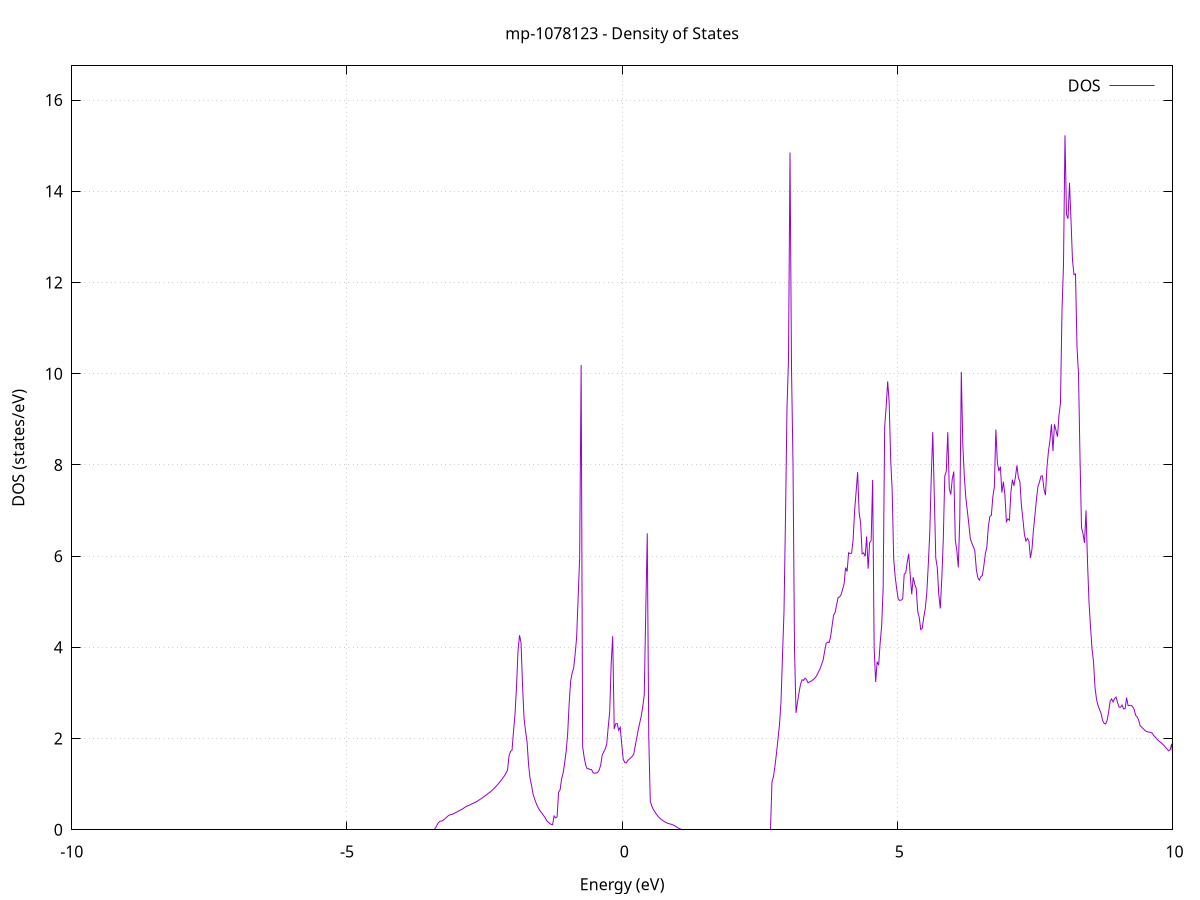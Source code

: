 set title 'mp-1078123 - Density of States'
set xlabel 'Energy (eV)'
set ylabel 'DOS (states/eV)'
set grid
set xrange [-10:10]
set yrange [0:16.749]
set xzeroaxis lt -1
set terminal png size 800,600
set output 'mp-1078123_dos_gnuplot.png'
plot '-' using 1:2 with lines title 'DOS'
-30.723700 0.000000
-30.696400 0.000000
-30.669100 0.000000
-30.641800 0.000000
-30.614500 0.000000
-30.587200 0.000000
-30.559900 0.000000
-30.532600 0.000000
-30.505300 0.000000
-30.478000 0.000000
-30.450700 0.000000
-30.423400 0.000000
-30.396100 0.000000
-30.368800 0.000000
-30.341500 0.000000
-30.314200 0.000000
-30.286800 0.000000
-30.259500 0.000000
-30.232200 0.000000
-30.204900 0.000000
-30.177600 0.000000
-30.150300 0.000000
-30.123000 0.000000
-30.095700 0.000000
-30.068400 0.000000
-30.041100 0.000000
-30.013800 0.000000
-29.986500 0.000000
-29.959200 0.000000
-29.931900 0.000000
-29.904600 0.000000
-29.877300 0.000000
-29.850000 0.000000
-29.822700 0.000000
-29.795400 0.000000
-29.768100 0.000000
-29.740800 0.000000
-29.713500 0.000000
-29.686200 0.000000
-29.658900 0.000000
-29.631600 0.000000
-29.604300 0.000000
-29.577000 0.000000
-29.549700 0.000000
-29.522400 0.000000
-29.495100 0.000000
-29.467800 0.000000
-29.440500 0.000000
-29.413200 0.000000
-29.385800 0.000000
-29.358500 0.000000
-29.331200 0.000000
-29.303900 0.000000
-29.276600 0.000000
-29.249300 0.000000
-29.222000 0.000000
-29.194700 0.000000
-29.167400 0.000000
-29.140100 0.000000
-29.112800 0.000000
-29.085500 0.000000
-29.058200 0.000000
-29.030900 0.000000
-29.003600 0.000000
-28.976300 0.000000
-28.949000 0.000000
-28.921700 0.000000
-28.894400 0.000000
-28.867100 0.000000
-28.839800 0.000000
-28.812500 0.000000
-28.785200 0.000000
-28.757900 0.000000
-28.730600 0.000000
-28.703300 0.000000
-28.676000 0.000000
-28.648700 0.000000
-28.621400 0.000000
-28.594100 0.000000
-28.566800 0.000000
-28.539500 0.000000
-28.512200 0.000000
-28.484800 0.000000
-28.457500 0.000000
-28.430200 0.000000
-28.402900 0.000000
-28.375600 0.000000
-28.348300 0.000000
-28.321000 0.000000
-28.293700 0.000000
-28.266400 0.000000
-28.239100 0.769700
-28.211800 3.671000
-28.184500 7.858600
-28.157200 13.451300
-28.129900 20.231600
-28.102600 18.480900
-28.075300 16.500700
-28.048000 20.530700
-28.020700 50.070500
-27.993400 57.698000
-27.966100 36.079900
-27.938800 26.005400
-27.911500 10.374200
-27.884200 38.693100
-27.856900 55.107900
-27.829600 41.988500
-27.802300 70.897300
-27.775000 34.234400
-27.747700 36.661900
-27.720400 63.078900
-27.693100 94.984300
-27.665800 86.205800
-27.638500 1.053400
-27.611200 0.000000
-27.583800 0.000000
-27.556500 0.000000
-27.529200 0.000000
-27.501900 0.000000
-27.474600 0.000000
-27.447300 0.000000
-27.420000 0.000000
-27.392700 0.000000
-27.365400 0.000000
-27.338100 0.000000
-27.310800 0.000000
-27.283500 0.000000
-27.256200 0.000000
-27.228900 0.000000
-27.201600 0.000000
-27.174300 0.000000
-27.147000 0.000000
-27.119700 0.000000
-27.092400 0.000000
-27.065100 0.000000
-27.037800 0.000000
-27.010500 0.000000
-26.983200 0.000000
-26.955900 0.000000
-26.928600 0.000000
-26.901300 0.000000
-26.874000 0.000000
-26.846700 0.000000
-26.819400 0.000000
-26.792100 0.000000
-26.764800 0.000000
-26.737500 0.000000
-26.710200 0.000000
-26.682900 0.000000
-26.655500 0.000000
-26.628200 0.000000
-26.600900 0.000000
-26.573600 0.000000
-26.546300 0.000000
-26.519000 0.000000
-26.491700 0.000000
-26.464400 0.000000
-26.437100 0.000000
-26.409800 0.000000
-26.382500 0.000000
-26.355200 0.000000
-26.327900 0.000000
-26.300600 0.000000
-26.273300 0.000000
-26.246000 0.000000
-26.218700 0.000000
-26.191400 0.000000
-26.164100 0.000000
-26.136800 0.000000
-26.109500 0.000000
-26.082200 0.000000
-26.054900 0.000000
-26.027600 0.000000
-26.000300 0.000000
-25.973000 0.000000
-25.945700 0.000000
-25.918400 0.000000
-25.891100 0.000000
-25.863800 0.000000
-25.836500 0.000000
-25.809200 0.000000
-25.781900 0.000000
-25.754500 0.000000
-25.727200 0.000000
-25.699900 0.000000
-25.672600 0.000000
-25.645300 0.000000
-25.618000 0.000000
-25.590700 0.000000
-25.563400 0.000000
-25.536100 0.000000
-25.508800 0.000000
-25.481500 0.000000
-25.454200 0.000000
-25.426900 0.000000
-25.399600 0.000000
-25.372300 0.000000
-25.345000 0.000000
-25.317700 0.000000
-25.290400 0.000000
-25.263100 0.000000
-25.235800 0.000000
-25.208500 0.000000
-25.181200 0.000000
-25.153900 0.000000
-25.126600 0.000000
-25.099300 0.000000
-25.072000 0.000000
-25.044700 0.000000
-25.017400 0.000000
-24.990100 0.000000
-24.962800 0.000000
-24.935500 0.000000
-24.908200 0.000000
-24.880900 0.000000
-24.853500 0.000000
-24.826200 0.000000
-24.798900 0.000000
-24.771600 0.000000
-24.744300 0.000000
-24.717000 0.000000
-24.689700 0.000000
-24.662400 0.000000
-24.635100 0.000000
-24.607800 0.000000
-24.580500 0.000000
-24.553200 0.000000
-24.525900 0.000000
-24.498600 0.000000
-24.471300 0.000000
-24.444000 0.000000
-24.416700 0.000000
-24.389400 0.000000
-24.362100 0.000000
-24.334800 0.000000
-24.307500 0.000000
-24.280200 0.000000
-24.252900 0.000000
-24.225600 0.000000
-24.198300 0.000000
-24.171000 0.000000
-24.143700 0.000000
-24.116400 0.000000
-24.089100 0.000000
-24.061800 0.000000
-24.034500 0.000000
-24.007200 0.000000
-23.979900 0.000000
-23.952500 0.000000
-23.925200 0.000000
-23.897900 0.000000
-23.870600 0.000000
-23.843300 0.000000
-23.816000 0.000000
-23.788700 0.000000
-23.761400 0.000000
-23.734100 0.000000
-23.706800 0.000000
-23.679500 0.000000
-23.652200 0.000000
-23.624900 0.000000
-23.597600 0.000000
-23.570300 0.000000
-23.543000 0.000000
-23.515700 0.000000
-23.488400 0.000000
-23.461100 0.000000
-23.433800 0.000000
-23.406500 0.000000
-23.379200 0.000000
-23.351900 0.000000
-23.324600 0.000000
-23.297300 0.000000
-23.270000 0.000000
-23.242700 0.000000
-23.215400 0.000000
-23.188100 0.000000
-23.160800 0.000000
-23.133500 0.000000
-23.106200 0.000000
-23.078900 0.000000
-23.051600 0.000000
-23.024200 0.000000
-22.996900 0.000000
-22.969600 0.000000
-22.942300 0.000000
-22.915000 0.000000
-22.887700 0.000000
-22.860400 0.000000
-22.833100 0.000000
-22.805800 0.000000
-22.778500 0.000000
-22.751200 0.000000
-22.723900 0.000000
-22.696600 0.000000
-22.669300 0.000000
-22.642000 0.000000
-22.614700 0.000000
-22.587400 0.000000
-22.560100 0.000000
-22.532800 0.000000
-22.505500 0.000000
-22.478200 0.000000
-22.450900 0.000000
-22.423600 0.000000
-22.396300 0.000000
-22.369000 0.000000
-22.341700 0.000000
-22.314400 0.000000
-22.287100 0.000000
-22.259800 0.000000
-22.232500 0.000000
-22.205200 0.000000
-22.177900 0.000000
-22.150600 0.000000
-22.123200 0.000000
-22.095900 0.000000
-22.068600 0.000000
-22.041300 0.000000
-22.014000 0.000000
-21.986700 0.000000
-21.959400 0.000000
-21.932100 0.000000
-21.904800 0.000000
-21.877500 0.000000
-21.850200 0.000000
-21.822900 0.000000
-21.795600 0.000000
-21.768300 0.000000
-21.741000 0.000000
-21.713700 0.000000
-21.686400 0.000000
-21.659100 0.000000
-21.631800 0.000000
-21.604500 0.000000
-21.577200 0.000000
-21.549900 0.000000
-21.522600 0.000000
-21.495300 0.000000
-21.468000 0.000000
-21.440700 0.000000
-21.413400 0.000000
-21.386100 0.000000
-21.358800 0.000000
-21.331500 0.000000
-21.304200 0.000000
-21.276900 0.000000
-21.249600 0.000000
-21.222200 0.000000
-21.194900 0.000000
-21.167600 0.000000
-21.140300 0.000000
-21.113000 0.000000
-21.085700 0.000000
-21.058400 0.000000
-21.031100 0.000000
-21.003800 0.000000
-20.976500 0.000000
-20.949200 0.000000
-20.921900 0.000000
-20.894600 0.000000
-20.867300 0.000000
-20.840000 0.000000
-20.812700 0.000000
-20.785400 0.000000
-20.758100 0.000000
-20.730800 0.000000
-20.703500 0.000000
-20.676200 0.000000
-20.648900 0.000000
-20.621600 0.000000
-20.594300 0.000000
-20.567000 0.000000
-20.539700 0.000000
-20.512400 0.000000
-20.485100 0.000000
-20.457800 0.000000
-20.430500 0.000000
-20.403200 0.000000
-20.375900 0.000000
-20.348600 0.000000
-20.321200 0.000000
-20.293900 0.000000
-20.266600 0.000000
-20.239300 0.000000
-20.212000 0.000000
-20.184700 0.000000
-20.157400 0.000000
-20.130100 0.000000
-20.102800 0.000000
-20.075500 0.000000
-20.048200 0.000000
-20.020900 0.000000
-19.993600 0.000000
-19.966300 0.000000
-19.939000 0.000000
-19.911700 0.000000
-19.884400 0.000000
-19.857100 0.000000
-19.829800 0.000000
-19.802500 0.000000
-19.775200 0.000000
-19.747900 0.000000
-19.720600 0.000000
-19.693300 0.000000
-19.666000 0.000000
-19.638700 0.000000
-19.611400 0.000000
-19.584100 0.000000
-19.556800 0.000000
-19.529500 0.000000
-19.502200 0.000000
-19.474900 0.000000
-19.447600 0.000000
-19.420300 0.000000
-19.392900 0.000000
-19.365600 0.000000
-19.338300 0.000000
-19.311000 0.000000
-19.283700 0.000000
-19.256400 0.000000
-19.229100 0.000000
-19.201800 0.000000
-19.174500 0.000000
-19.147200 0.000000
-19.119900 0.000000
-19.092600 0.000000
-19.065300 0.000000
-19.038000 0.000000
-19.010700 0.000000
-18.983400 0.000000
-18.956100 0.000000
-18.928800 0.000000
-18.901500 0.000000
-18.874200 0.000000
-18.846900 0.000000
-18.819600 0.000000
-18.792300 0.000000
-18.765000 0.000000
-18.737700 0.000000
-18.710400 0.000000
-18.683100 0.000000
-18.655800 0.000000
-18.628500 0.000000
-18.601200 0.000000
-18.573900 0.000000
-18.546600 0.000000
-18.519300 0.000000
-18.491900 0.000000
-18.464600 0.000000
-18.437300 0.000000
-18.410000 0.000000
-18.382700 0.000000
-18.355400 0.000000
-18.328100 0.000000
-18.300800 0.000000
-18.273500 0.000000
-18.246200 0.000000
-18.218900 0.000000
-18.191600 0.000000
-18.164300 0.000000
-18.137000 0.000000
-18.109700 0.000000
-18.082400 0.000000
-18.055100 0.000000
-18.027800 0.000000
-18.000500 0.000000
-17.973200 0.000000
-17.945900 0.000000
-17.918600 0.000000
-17.891300 0.000000
-17.864000 0.000000
-17.836700 0.000000
-17.809400 0.000000
-17.782100 0.000000
-17.754800 0.000000
-17.727500 0.000000
-17.700200 0.000000
-17.672900 0.000000
-17.645600 0.000000
-17.618300 0.000000
-17.590900 0.000000
-17.563600 0.000000
-17.536300 0.000000
-17.509000 0.000000
-17.481700 0.000000
-17.454400 0.000000
-17.427100 0.000000
-17.399800 0.000000
-17.372500 0.000000
-17.345200 0.000000
-17.317900 0.000000
-17.290600 0.000000
-17.263300 0.000000
-17.236000 0.000000
-17.208700 0.000000
-17.181400 0.000000
-17.154100 0.000000
-17.126800 0.000000
-17.099500 0.000000
-17.072200 0.000000
-17.044900 0.000000
-17.017600 0.000000
-16.990300 0.000000
-16.963000 0.000000
-16.935700 0.000000
-16.908400 0.000000
-16.881100 0.000000
-16.853800 0.000000
-16.826500 0.000000
-16.799200 0.000000
-16.771900 0.000000
-16.744600 0.000000
-16.717300 0.000000
-16.690000 0.000000
-16.662600 0.000000
-16.635300 0.000000
-16.608000 0.000000
-16.580700 0.000000
-16.553400 0.000000
-16.526100 0.000000
-16.498800 0.000000
-16.471500 0.000000
-16.444200 0.000000
-16.416900 0.000000
-16.389600 0.000000
-16.362300 0.000000
-16.335000 0.000000
-16.307700 0.000000
-16.280400 0.000000
-16.253100 0.000000
-16.225800 0.000000
-16.198500 0.000000
-16.171200 0.000000
-16.143900 0.000000
-16.116600 0.000000
-16.089300 0.000000
-16.062000 0.000000
-16.034700 0.000000
-16.007400 0.000000
-15.980100 0.000000
-15.952800 0.000000
-15.925500 0.000000
-15.898200 0.000000
-15.870900 0.000000
-15.843600 0.000000
-15.816300 0.000000
-15.789000 0.000000
-15.761600 0.000000
-15.734300 0.000000
-15.707000 0.000000
-15.679700 0.000000
-15.652400 0.000000
-15.625100 0.000000
-15.597800 0.000000
-15.570500 0.000000
-15.543200 0.000000
-15.515900 0.000000
-15.488600 0.000000
-15.461300 0.000000
-15.434000 0.000000
-15.406700 0.000000
-15.379400 0.000000
-15.352100 0.000000
-15.324800 0.000000
-15.297500 0.000000
-15.270200 0.000000
-15.242900 0.000000
-15.215600 0.000000
-15.188300 0.000000
-15.161000 0.000000
-15.133700 0.000000
-15.106400 0.000000
-15.079100 0.000000
-15.051800 0.000000
-15.024500 0.000000
-14.997200 0.000000
-14.969900 0.000000
-14.942600 0.000000
-14.915300 0.000000
-14.888000 0.000000
-14.860600 0.000000
-14.833300 0.000000
-14.806000 0.000000
-14.778700 0.000000
-14.751400 0.000000
-14.724100 0.000000
-14.696800 0.000000
-14.669500 0.000000
-14.642200 0.000000
-14.614900 0.000000
-14.587600 0.000000
-14.560300 0.000000
-14.533000 0.000000
-14.505700 0.000000
-14.478400 0.000000
-14.451100 0.000000
-14.423800 0.000000
-14.396500 0.000000
-14.369200 0.000000
-14.341900 0.000000
-14.314600 0.000000
-14.287300 0.000000
-14.260000 0.000000
-14.232700 0.000000
-14.205400 0.000000
-14.178100 0.000000
-14.150800 0.000000
-14.123500 0.000000
-14.096200 0.000000
-14.068900 0.000000
-14.041600 0.000000
-14.014300 0.000000
-13.987000 0.000000
-13.959600 0.000000
-13.932300 0.000000
-13.905000 0.000000
-13.877700 0.000000
-13.850400 0.000000
-13.823100 0.000000
-13.795800 0.000000
-13.768500 0.000000
-13.741200 0.000000
-13.713900 0.000000
-13.686600 0.000000
-13.659300 0.000000
-13.632000 0.000000
-13.604700 0.000000
-13.577400 0.000000
-13.550100 0.000000
-13.522800 0.000000
-13.495500 0.000000
-13.468200 0.000000
-13.440900 0.000000
-13.413600 0.000000
-13.386300 0.000000
-13.359000 0.000000
-13.331700 0.000000
-13.304400 0.000000
-13.277100 0.000000
-13.249800 0.000000
-13.222500 0.000000
-13.195200 0.000000
-13.167900 0.000000
-13.140600 0.000000
-13.113300 0.000000
-13.086000 0.000000
-13.058700 0.000000
-13.031300 0.000000
-13.004000 0.000000
-12.976700 0.000000
-12.949400 0.000000
-12.922100 0.000000
-12.894800 0.000000
-12.867500 0.000000
-12.840200 0.000000
-12.812900 0.000000
-12.785600 0.000000
-12.758300 0.000000
-12.731000 0.000000
-12.703700 0.000000
-12.676400 0.000000
-12.649100 0.000000
-12.621800 0.000000
-12.594500 0.000000
-12.567200 0.000000
-12.539900 0.000000
-12.512600 0.000000
-12.485300 0.000000
-12.458000 0.000000
-12.430700 0.000000
-12.403400 0.000000
-12.376100 0.000000
-12.348800 0.000000
-12.321500 0.000000
-12.294200 0.000000
-12.266900 0.000000
-12.239600 0.000000
-12.212300 0.000000
-12.185000 0.000000
-12.157700 0.000000
-12.130300 0.000000
-12.103000 0.000000
-12.075700 0.000000
-12.048400 0.000000
-12.021100 0.000000
-11.993800 0.000000
-11.966500 0.000000
-11.939200 0.000000
-11.911900 0.000000
-11.884600 0.000000
-11.857300 0.000000
-11.830000 0.000000
-11.802700 0.000000
-11.775400 0.000000
-11.748100 0.000000
-11.720800 0.000000
-11.693500 0.000000
-11.666200 0.000000
-11.638900 0.000000
-11.611600 0.000000
-11.584300 0.000000
-11.557000 0.000000
-11.529700 0.000000
-11.502400 0.000000
-11.475100 0.000000
-11.447800 0.000000
-11.420500 0.000000
-11.393200 0.000000
-11.365900 0.000000
-11.338600 0.000000
-11.311300 0.000000
-11.284000 0.000000
-11.256700 0.000000
-11.229300 0.000000
-11.202000 0.000000
-11.174700 0.000000
-11.147400 0.000000
-11.120100 0.000000
-11.092800 0.000000
-11.065500 0.000000
-11.038200 0.000000
-11.010900 0.000000
-10.983600 0.000000
-10.956300 0.000000
-10.929000 0.000000
-10.901700 0.000000
-10.874400 0.000000
-10.847100 0.000000
-10.819800 0.000000
-10.792500 0.000000
-10.765200 0.000000
-10.737900 0.000000
-10.710600 0.000000
-10.683300 0.000000
-10.656000 0.000000
-10.628700 0.000000
-10.601400 0.000000
-10.574100 0.000000
-10.546800 0.000000
-10.519500 0.000000
-10.492200 0.000000
-10.464900 0.000000
-10.437600 0.000000
-10.410300 0.000000
-10.383000 0.000000
-10.355700 0.000000
-10.328300 0.000000
-10.301000 0.000000
-10.273700 0.000000
-10.246400 0.000000
-10.219100 0.000000
-10.191800 0.000000
-10.164500 0.000000
-10.137200 0.000000
-10.109900 0.000000
-10.082600 0.000000
-10.055300 0.000000
-10.028000 0.000000
-10.000700 0.000000
-9.973400 0.000000
-9.946100 0.000000
-9.918800 0.000000
-9.891500 0.000000
-9.864200 0.000000
-9.836900 0.000000
-9.809600 0.000000
-9.782300 0.000000
-9.755000 0.000000
-9.727700 0.000000
-9.700400 0.000000
-9.673100 0.000000
-9.645800 0.000000
-9.618500 0.000000
-9.591200 0.000000
-9.563900 0.000000
-9.536600 0.000000
-9.509300 0.000000
-9.482000 0.000000
-9.454700 0.000000
-9.427400 0.000000
-9.400000 0.000000
-9.372700 0.000000
-9.345400 0.000000
-9.318100 0.000000
-9.290800 0.000000
-9.263500 0.000000
-9.236200 0.000000
-9.208900 0.000000
-9.181600 0.000000
-9.154300 0.000000
-9.127000 0.000000
-9.099700 0.000000
-9.072400 0.000000
-9.045100 0.000000
-9.017800 0.000000
-8.990500 0.000000
-8.963200 0.000000
-8.935900 0.000000
-8.908600 0.000000
-8.881300 0.000000
-8.854000 0.000000
-8.826700 0.000000
-8.799400 0.000000
-8.772100 0.000000
-8.744800 0.000000
-8.717500 0.000000
-8.690200 0.000000
-8.662900 0.000000
-8.635600 0.000000
-8.608300 0.000000
-8.581000 0.000000
-8.553700 0.000000
-8.526400 0.000000
-8.499000 0.000000
-8.471700 0.000000
-8.444400 0.000000
-8.417100 0.000000
-8.389800 0.000000
-8.362500 0.000000
-8.335200 0.000000
-8.307900 0.000000
-8.280600 0.000000
-8.253300 0.000000
-8.226000 0.000000
-8.198700 0.000000
-8.171400 0.000000
-8.144100 0.000000
-8.116800 0.000000
-8.089500 0.000000
-8.062200 0.000000
-8.034900 0.000000
-8.007600 0.000000
-7.980300 0.000000
-7.953000 0.000000
-7.925700 0.000000
-7.898400 0.000000
-7.871100 0.000000
-7.843800 0.000000
-7.816500 0.000000
-7.789200 0.000000
-7.761900 0.000000
-7.734600 0.000000
-7.707300 0.000000
-7.680000 0.000000
-7.652700 0.000000
-7.625400 0.000000
-7.598000 0.000000
-7.570700 0.000000
-7.543400 0.000000
-7.516100 0.000000
-7.488800 0.000000
-7.461500 0.000000
-7.434200 0.000000
-7.406900 0.000000
-7.379600 0.000000
-7.352300 0.000000
-7.325000 0.000000
-7.297700 0.000000
-7.270400 0.000000
-7.243100 0.000000
-7.215800 0.000000
-7.188500 0.000000
-7.161200 0.000000
-7.133900 0.000000
-7.106600 0.000000
-7.079300 0.000000
-7.052000 0.000000
-7.024700 0.000000
-6.997400 0.000000
-6.970100 0.000000
-6.942800 0.000000
-6.915500 0.000000
-6.888200 0.000000
-6.860900 0.000000
-6.833600 0.000000
-6.806300 0.000000
-6.779000 0.000000
-6.751700 0.000000
-6.724400 0.000000
-6.697000 0.000000
-6.669700 0.000000
-6.642400 0.000000
-6.615100 0.000000
-6.587800 0.000000
-6.560500 0.000000
-6.533200 0.000000
-6.505900 0.000000
-6.478600 0.000000
-6.451300 0.000000
-6.424000 0.000000
-6.396700 0.000000
-6.369400 0.000000
-6.342100 0.000000
-6.314800 0.000000
-6.287500 0.000000
-6.260200 0.000000
-6.232900 0.000000
-6.205600 0.000000
-6.178300 0.000000
-6.151000 0.000000
-6.123700 0.000000
-6.096400 0.000000
-6.069100 0.000000
-6.041800 0.000000
-6.014500 0.000000
-5.987200 0.000000
-5.959900 0.000000
-5.932600 0.000000
-5.905300 0.000000
-5.878000 0.000000
-5.850700 0.000000
-5.823400 0.000000
-5.796100 0.000000
-5.768700 0.000000
-5.741400 0.000000
-5.714100 0.000000
-5.686800 0.000000
-5.659500 0.000000
-5.632200 0.000000
-5.604900 0.000000
-5.577600 0.000000
-5.550300 0.000000
-5.523000 0.000000
-5.495700 0.000000
-5.468400 0.000000
-5.441100 0.000000
-5.413800 0.000000
-5.386500 0.000000
-5.359200 0.000000
-5.331900 0.000000
-5.304600 0.000000
-5.277300 0.000000
-5.250000 0.000000
-5.222700 0.000000
-5.195400 0.000000
-5.168100 0.000000
-5.140800 0.000000
-5.113500 0.000000
-5.086200 0.000000
-5.058900 0.000000
-5.031600 0.000000
-5.004300 0.000000
-4.977000 0.000000
-4.949700 0.000000
-4.922400 0.000000
-4.895100 0.000000
-4.867700 0.000000
-4.840400 0.000000
-4.813100 0.000000
-4.785800 0.000000
-4.758500 0.000000
-4.731200 0.000000
-4.703900 0.000000
-4.676600 0.000000
-4.649300 0.000000
-4.622000 0.000000
-4.594700 0.000000
-4.567400 0.000000
-4.540100 0.000000
-4.512800 0.000000
-4.485500 0.000000
-4.458200 0.000000
-4.430900 0.000000
-4.403600 0.000000
-4.376300 0.000000
-4.349000 0.000000
-4.321700 0.000000
-4.294400 0.000000
-4.267100 0.000000
-4.239800 0.000000
-4.212500 0.000000
-4.185200 0.000000
-4.157900 0.000000
-4.130600 0.000000
-4.103300 0.000000
-4.076000 0.000000
-4.048700 0.000000
-4.021400 0.000000
-3.994100 0.000000
-3.966700 0.000000
-3.939400 0.000000
-3.912100 0.000000
-3.884800 0.000000
-3.857500 0.000000
-3.830200 0.000000
-3.802900 0.000000
-3.775600 0.000000
-3.748300 0.000000
-3.721000 0.000000
-3.693700 0.000000
-3.666400 0.000000
-3.639100 0.000000
-3.611800 0.000000
-3.584500 0.000000
-3.557200 0.000000
-3.529900 0.000000
-3.502600 0.000000
-3.475300 0.000000
-3.448000 0.000000
-3.420700 0.003700
-3.393400 0.034700
-3.366100 0.097100
-3.338800 0.157300
-3.311500 0.185400
-3.284200 0.190700
-3.256900 0.205300
-3.229600 0.231200
-3.202300 0.260700
-3.175000 0.291700
-3.147700 0.317800
-3.120400 0.330900
-3.093100 0.337300
-3.065700 0.350200
-3.038400 0.368100
-3.011100 0.385600
-2.983800 0.403000
-2.956500 0.420100
-2.929200 0.437200
-2.901900 0.456100
-2.874600 0.478300
-2.847300 0.501000
-2.820000 0.518800
-2.792700 0.532000
-2.765400 0.546400
-2.738100 0.562600
-2.710800 0.578900
-2.683500 0.594900
-2.656200 0.610400
-2.628900 0.628900
-2.601600 0.651100
-2.574300 0.672800
-2.547000 0.695000
-2.519700 0.718100
-2.492400 0.742300
-2.465100 0.767500
-2.437800 0.792700
-2.410500 0.817700
-2.383200 0.843500
-2.355900 0.871700
-2.328600 0.903600
-2.301300 0.938300
-2.274000 0.974900
-2.246700 1.013300
-2.219400 1.053700
-2.192100 1.095900
-2.164800 1.139600
-2.137400 1.185200
-2.110100 1.241800
-2.082800 1.306700
-2.055500 1.620300
-2.028200 1.718800
-2.000900 1.741400
-1.973600 2.166500
-1.946300 2.532300
-1.919000 3.150400
-1.891700 3.932700
-1.864400 4.265400
-1.837100 4.101200
-1.809800 3.167200
-1.782500 2.445500
-1.755200 2.164400
-1.727900 1.930700
-1.700600 1.434500
-1.673300 1.127700
-1.646000 0.975200
-1.618700 0.782100
-1.591400 0.678100
-1.564100 0.589300
-1.536800 0.509800
-1.509500 0.448100
-1.482200 0.397300
-1.454900 0.359200
-1.427600 0.312200
-1.400300 0.266900
-1.373000 0.204100
-1.345700 0.171200
-1.318400 0.143900
-1.291100 0.118500
-1.263800 0.111100
-1.236400 0.304100
-1.209100 0.259900
-1.181800 0.285400
-1.154500 0.824400
-1.127200 0.878500
-1.099900 1.117100
-1.072600 1.243500
-1.045300 1.464400
-1.018000 1.714900
-0.990700 2.086800
-0.963400 2.756000
-0.936100 3.255900
-0.908800 3.435400
-0.881500 3.544600
-0.854200 3.845700
-0.826900 4.222000
-0.799600 5.080900
-0.772300 5.963100
-0.745000 10.190800
-0.717700 1.820600
-0.690400 1.590700
-0.663100 1.421600
-0.635800 1.337300
-0.608500 1.339300
-0.581200 1.317600
-0.553900 1.318000
-0.526600 1.247800
-0.499300 1.241100
-0.472000 1.243300
-0.444700 1.256300
-0.417400 1.311900
-0.390100 1.414300
-0.362800 1.634200
-0.335400 1.705300
-0.308100 1.771900
-0.280800 1.875500
-0.253500 2.247700
-0.226200 2.585000
-0.198900 3.640200
-0.171600 4.243500
-0.144300 2.211200
-0.117000 2.323800
-0.089700 2.328400
-0.062400 2.179500
-0.035100 2.247100
-0.007800 1.874000
0.019500 1.543700
0.046800 1.475300
0.074100 1.465300
0.101400 1.517600
0.128700 1.549400
0.156000 1.577400
0.183300 1.610000
0.210600 1.656100
0.237900 1.840700
0.265200 2.013500
0.292500 2.189600
0.319800 2.345200
0.347100 2.495600
0.374400 2.699300
0.401700 2.962100
0.429000 4.783400
0.456300 6.497500
0.483600 2.033900
0.510900 0.631000
0.538200 0.520100
0.565600 0.445200
0.592900 0.393300
0.620200 0.344700
0.647500 0.302300
0.674800 0.264500
0.702100 0.233400
0.729400 0.209500
0.756700 0.187900
0.784000 0.168000
0.811300 0.150800
0.838600 0.137800
0.865900 0.129100
0.893200 0.120200
0.920500 0.108200
0.947800 0.092300
0.975100 0.071900
1.002400 0.050600
1.029700 0.032000
1.057000 0.018200
1.084300 0.008200
1.111600 0.002200
1.138900 0.000000
1.166200 0.000000
1.193500 0.000000
1.220800 0.000000
1.248100 0.000000
1.275400 0.000000
1.302700 0.000000
1.330000 0.000000
1.357300 0.000000
1.384600 0.000000
1.411900 0.000000
1.439200 0.000000
1.466500 0.000000
1.493900 0.000000
1.521200 0.000000
1.548500 0.000000
1.575800 0.000000
1.603100 0.000000
1.630400 0.000000
1.657700 0.000000
1.685000 0.000000
1.712300 0.000000
1.739600 0.000000
1.766900 0.000000
1.794200 0.000000
1.821500 0.000000
1.848800 0.000000
1.876100 0.000000
1.903400 0.000000
1.930700 0.000000
1.958000 0.000000
1.985300 0.000000
2.012600 0.000000
2.039900 0.000000
2.067200 0.000000
2.094500 0.000000
2.121800 0.000000
2.149100 0.000000
2.176400 0.000000
2.203700 0.000000
2.231000 0.000000
2.258300 0.000000
2.285600 0.000000
2.312900 0.000000
2.340200 0.000000
2.367500 0.000000
2.394900 0.000000
2.422200 0.000000
2.449500 0.000000
2.476800 0.000000
2.504100 0.000000
2.531400 0.000000
2.558700 0.000000
2.586000 0.000000
2.613300 0.000000
2.640600 0.000000
2.667900 0.000000
2.695200 0.000000
2.722500 1.053700
2.749800 1.167400
2.777100 1.400600
2.804400 1.677400
2.831700 1.988500
2.859000 2.314800
2.886300 2.798300
2.913600 3.822100
2.940900 4.778000
2.968200 6.842400
2.995500 9.254700
3.022800 10.317600
3.050100 14.848800
3.077400 10.095900
3.104700 8.003800
3.132000 3.968300
3.159300 2.562900
3.186600 2.804800
3.213900 3.005900
3.241200 3.190200
3.268500 3.288700
3.295900 3.275800
3.323200 3.323600
3.350500 3.292200
3.377800 3.221800
3.405100 3.239000
3.432400 3.257800
3.459700 3.280200
3.487000 3.308600
3.514300 3.342900
3.541600 3.397100
3.568900 3.463200
3.596200 3.532600
3.623500 3.623800
3.650800 3.717000
3.678100 3.905500
3.705400 4.081800
3.732700 4.116000
3.760000 4.105100
3.787300 4.228500
3.814600 4.469800
3.841900 4.704700
3.869200 4.761600
3.896500 4.929600
3.923800 5.092500
3.951100 5.103700
3.978400 5.159000
4.005700 5.271300
4.033000 5.393700
4.060300 5.747500
4.087600 5.661600
4.114900 6.073800
4.142200 6.055800
4.169500 6.066800
4.196800 6.362300
4.224200 6.999300
4.251500 7.412400
4.278800 7.841000
4.306100 6.953800
4.333400 6.728400
4.360700 6.048100
4.388000 6.070500
4.415300 5.993100
4.442600 6.431600
4.469900 5.724400
4.497200 6.296800
4.524500 6.340800
4.551800 7.670700
4.579100 3.976400
4.606400 3.241100
4.633700 3.685600
4.661000 3.610400
4.688300 4.098800
4.715600 4.479700
4.742900 5.314000
4.770200 8.828300
4.797500 9.282200
4.824800 9.829800
4.852100 9.368100
4.879400 8.110800
4.906700 7.431200
4.934000 5.930300
4.961300 5.547800
4.988600 5.279500
5.015900 5.062200
5.043200 5.029900
5.070500 5.034700
5.097800 5.066200
5.125200 5.602200
5.152500 5.633000
5.179800 5.864700
5.207100 6.051800
5.234400 5.581700
5.261700 5.162600
5.289000 5.536100
5.316300 5.384700
5.343600 5.290500
5.370900 4.785300
5.398200 4.653300
5.425500 4.389300
5.452800 4.414500
5.480100 4.659900
5.507400 4.848300
5.534700 5.177800
5.562000 5.799000
5.589300 6.494200
5.616600 7.738700
5.643900 8.717800
5.671200 7.354900
5.698500 5.960600
5.725800 5.751400
5.753100 5.168800
5.780400 4.851100
5.807700 5.493300
5.835000 6.359500
5.862300 7.753900
5.889600 7.858600
5.916900 8.716900
5.944200 7.477600
5.971500 7.350300
5.998800 7.696000
6.026200 7.854900
6.053500 6.342100
6.080800 6.132500
6.108100 5.752000
6.135400 6.846200
6.162700 10.038100
6.190000 8.442500
6.217300 7.752400
6.244600 7.280700
6.271900 6.995600
6.299200 6.702500
6.326500 6.381500
6.353800 6.287700
6.381100 6.207400
6.408400 6.117200
6.435700 5.706600
6.463000 5.527100
6.490300 5.473000
6.517600 5.547600
6.544900 5.575600
6.572200 5.788100
6.599500 6.048800
6.626800 6.203000
6.654100 6.647000
6.681400 6.869100
6.708700 6.896200
6.736000 7.305500
6.763300 7.518500
6.790600 8.775100
6.817900 8.050100
6.845200 7.864400
6.872500 7.965500
6.899800 7.393900
6.927200 7.632500
6.954500 7.343500
6.981800 6.753900
7.009100 6.815800
7.036400 6.786300
7.063700 7.398000
7.091000 7.676800
7.118300 7.541300
7.145600 7.730700
7.172900 7.989300
7.200200 7.715700
7.227500 7.635100
7.254800 7.110900
7.282100 6.811000
7.309400 6.477900
7.336700 6.328000
7.364000 6.388300
7.391300 6.326000
7.418600 5.958600
7.445900 6.144300
7.473200 6.570700
7.500500 6.894600
7.527800 7.248300
7.555100 7.523900
7.582400 7.621800
7.609700 7.753500
7.637000 7.758700
7.664300 7.470200
7.691600 7.338900
7.718900 7.946300
7.746200 8.299600
7.773500 8.539700
7.800800 8.889500
7.828100 8.305700
7.855500 8.892000
7.882800 8.757700
7.910100 8.618000
7.937400 9.085600
7.964700 9.359900
7.992000 11.383300
8.019300 12.374300
8.046600 15.226300
8.073900 13.495900
8.101200 13.396500
8.128500 14.185100
8.155800 13.360400
8.183100 12.480200
8.210400 12.170800
8.237700 12.186900
8.265000 10.573300
8.292300 9.992400
8.319600 8.137000
8.346900 6.622400
8.374200 6.491800
8.401500 6.289600
8.428800 7.001300
8.456100 5.858700
8.483400 4.980800
8.510700 4.446300
8.538000 3.962200
8.565300 3.672400
8.592600 3.111700
8.619900 2.857000
8.647200 2.726100
8.674500 2.632500
8.701800 2.553600
8.729100 2.399400
8.756500 2.335600
8.783800 2.319700
8.811100 2.395200
8.838400 2.571500
8.865700 2.814400
8.893000 2.870300
8.920300 2.801200
8.947600 2.876400
8.974900 2.909400
9.002200 2.788000
9.029500 2.688800
9.056800 2.686900
9.084100 2.733100
9.111400 2.651400
9.138700 2.654000
9.166000 2.896000
9.193300 2.722300
9.220600 2.726100
9.247900 2.729700
9.275200 2.699500
9.302500 2.642300
9.329800 2.512000
9.357100 2.476100
9.384400 2.408100
9.411700 2.281500
9.439000 2.252700
9.466300 2.217500
9.493600 2.185000
9.520900 2.159800
9.548200 2.147800
9.575500 2.139900
9.602800 2.136200
9.630100 2.119300
9.657500 2.067900
9.684800 2.033800
9.712100 1.994700
9.739400 1.960200
9.766700 1.932500
9.794000 1.905600
9.821300 1.876500
9.848600 1.844600
9.875900 1.802100
9.903200 1.766000
9.930500 1.730100
9.957800 1.754600
9.985100 1.883100
10.012400 1.542900
10.039700 1.523400
10.067000 1.513400
10.094300 1.513000
10.121600 1.480900
10.148900 1.492600
10.176200 1.426800
10.203500 1.359400
10.230800 1.273500
10.258100 1.160000
10.285400 1.105400
10.312700 1.079600
10.340000 1.066200
10.367300 1.038200
10.394600 1.008200
10.421900 0.983000
10.449200 0.957900
10.476500 0.931000
10.503800 0.935300
10.531100 0.899800
10.558500 0.857300
10.585800 0.809700
10.613100 0.854300
10.640400 0.784800
10.667700 0.631500
10.695000 0.458300
10.722300 0.299100
10.749600 0.186600
10.776900 0.205700
10.804200 0.270900
10.831500 0.354600
10.858800 0.455800
10.886100 0.622500
10.913400 0.825400
10.940700 0.837600
10.968000 0.955800
10.995300 1.078200
11.022600 1.221200
11.049900 1.461100
11.077200 1.857100
11.104500 2.818200
11.131800 2.627500
11.159100 3.134700
11.186400 3.649500
11.213700 3.985400
11.241000 3.304600
11.268300 2.898000
11.295600 2.671300
11.322900 2.446000
11.350200 2.303300
11.377500 2.152200
11.404800 2.233900
11.432100 2.178800
11.459400 2.166300
11.486800 2.124400
11.514100 2.050200
11.541400 2.004400
11.568700 1.930900
11.596000 1.865000
11.623300 1.829100
11.650600 1.804200
11.677900 1.778000
11.705200 1.755600
11.732500 1.743300
11.759800 1.743000
11.787100 1.785500
11.814400 1.809200
11.841700 1.900000
11.869000 2.147900
11.896300 2.225300
11.923600 2.132200
11.950900 2.091500
11.978200 2.116100
12.005500 2.138100
12.032800 2.148200
12.060100 2.141600
12.087400 2.150200
12.114700 2.161300
12.142000 2.178400
12.169300 2.183800
12.196600 2.148100
12.223900 2.141300
12.251200 2.120100
12.278500 2.106900
12.305800 2.091700
12.333100 2.078600
12.360400 2.076800
12.387800 2.065700
12.415100 2.048000
12.442400 1.999900
12.469700 1.941900
12.497000 1.884400
12.524300 1.836300
12.551600 1.819500
12.578900 1.807100
12.606200 1.793900
12.633500 1.788700
12.660800 1.785900
12.688100 1.768300
12.715400 1.776800
12.742700 1.787100
12.770000 1.806200
12.797300 1.813900
12.824600 1.816100
12.851900 1.817900
12.879200 1.815500
12.906500 1.809100
12.933800 1.819100
12.961100 1.818000
12.988400 1.817400
13.015700 1.796000
13.043000 1.814500
13.070300 1.836600
13.097600 1.865700
13.124900 1.908100
13.152200 1.937900
13.179500 2.054100
13.206800 2.268600
13.234100 2.534200
13.261400 2.717000
13.288800 2.917400
13.316100 3.137600
13.343400 3.380600
13.370700 3.676100
13.398000 4.080500
13.425300 4.193200
13.452600 3.987900
13.479900 3.264800
13.507200 2.845500
13.534500 2.675900
13.561800 2.496100
13.589100 2.247800
13.616400 1.972200
13.643700 1.718000
13.671000 1.684800
13.698300 1.686900
13.725600 1.737700
13.752900 1.933300
13.780200 2.181800
13.807500 2.030400
13.834800 1.716300
13.862100 1.759000
13.889400 1.779100
13.916700 1.869000
13.944000 2.043900
13.971300 2.230100
13.998600 2.417400
14.025900 2.681600
14.053200 2.781000
14.080500 2.897800
14.107800 3.043000
14.135100 3.221700
14.162400 3.440500
14.189800 3.715400
14.217100 4.024800
14.244400 4.547500
14.271700 4.663500
14.299000 4.438600
14.326300 3.720100
14.353600 2.995700
14.380900 2.384300
14.408200 2.033800
14.435500 1.814700
14.462800 1.626900
14.490100 1.562700
14.517400 1.395800
14.544700 1.490600
14.572000 1.585400
14.599300 1.750900
14.626600 1.982800
14.653900 2.197300
14.681200 2.412100
14.708500 2.644000
14.735800 2.869700
14.763100 3.263500
14.790400 3.310100
14.817700 3.354400
14.845000 3.295600
14.872300 3.427000
14.899600 3.907900
14.926900 4.609200
14.954200 4.909400
14.981500 4.758600
15.008800 4.812900
15.036100 4.844800
15.063400 4.685600
15.090700 3.776300
15.118100 3.190300
15.145400 2.820600
15.172700 2.432700
15.200000 2.282800
15.227300 2.133800
15.254600 1.952700
15.281900 1.920100
15.309200 1.945400
15.336500 2.215200
15.363800 2.694400
15.391100 2.975500
15.418400 3.234400
15.445700 3.459700
15.473000 3.624200
15.500300 3.555400
15.527600 3.677300
15.554900 3.770900
15.582200 3.863500
15.609500 4.028200
15.636800 4.072000
15.664100 4.298800
15.691400 4.375300
15.718700 4.398200
15.746000 4.520700
15.773300 2.483400
15.800600 2.555100
15.827900 2.830500
15.855200 3.128000
15.882500 3.087500
15.909800 3.110300
15.937100 3.031100
15.964400 2.820800
15.991700 2.723000
16.019100 2.777200
16.046400 2.794900
16.073700 2.795900
16.101000 2.658500
16.128300 2.583400
16.155600 2.568100
16.182900 2.548200
16.210200 2.548100
16.237500 2.563800
16.264800 2.497600
16.292100 2.471800
16.319400 2.461200
16.346700 2.459400
16.374000 2.443400
16.401300 2.434900
16.428600 2.436000
16.455900 2.460900
16.483200 2.518500
16.510500 2.724800
16.537800 2.940600
16.565100 3.147000
16.592400 3.104900
16.619700 3.144700
16.647000 3.173600
16.674300 3.082500
16.701600 3.022100
16.728900 2.963200
16.756200 2.904000
16.783500 2.870000
16.810800 2.891600
16.838100 2.798200
16.865400 2.612000
16.892700 2.550500
16.920100 2.507000
16.947400 2.490100
16.974700 2.508100
17.002000 2.528100
17.029300 2.566900
17.056600 2.475600
17.083900 2.385800
17.111200 2.380300
17.138500 2.382000
17.165800 2.366400
17.193100 2.408300
17.220400 2.677300
17.247700 2.787300
17.275000 2.855400
17.302300 2.918700
17.329600 2.984600
17.356900 3.012100
17.384200 3.026900
17.411500 2.988100
17.438800 2.909500
17.466100 2.853500
17.493400 2.836600
17.520700 2.800700
17.548000 2.769700
17.575300 2.738100
17.602600 2.712100
17.629900 2.677900
17.657200 2.673800
17.684500 2.667900
17.711800 2.664300
17.739100 2.679100
17.766400 2.731500
17.793700 2.759200
17.821100 2.770300
17.848400 2.780400
17.875700 2.789800
17.903000 2.820300
17.930300 2.846600
17.957600 2.841200
17.984900 2.911800
18.012200 2.884400
18.039500 2.903400
18.066800 2.881800
18.094100 2.852700
18.121400 2.843000
18.148700 2.820800
18.176000 2.794700
18.203300 2.714200
18.230600 2.682800
18.257900 2.709400
18.285200 2.683300
18.312500 2.633800
18.339800 2.545600
18.367100 2.491300
18.394400 2.523600
18.421700 2.497200
18.449000 2.658600
18.476300 2.642300
18.503600 2.357300
18.530900 2.311900
18.558200 2.290700
18.585500 2.261100
18.612800 2.243500
18.640100 2.248900
18.667400 2.272000
18.694700 2.274500
18.722000 2.382300
18.749400 2.745700
18.776700 2.428800
18.804000 2.336400
18.831300 2.375700
18.858600 2.427100
18.885900 2.435000
18.913200 2.513700
18.940500 2.587700
18.967800 2.653400
18.995100 2.605400
19.022400 2.580400
19.049700 2.664500
19.077000 2.629800
19.104300 2.310700
19.131600 2.253400
19.158900 2.200600
19.186200 2.196200
19.213500 2.154600
19.240800 2.123100
19.268100 2.112700
19.295400 2.217600
19.322700 2.383900
19.350000 2.553400
19.377300 2.658900
19.404600 2.671800
19.431900 2.556500
19.459200 2.490100
19.486500 2.433600
19.513800 2.568700
19.541100 2.224800
19.568400 2.087200
19.595700 2.016400
19.623000 1.969300
19.650400 1.935100
19.677700 1.911100
19.705000 1.894800
19.732300 1.924600
19.759600 2.012000
19.786900 2.028300
19.814200 1.859800
19.841500 1.793500
19.868800 1.825500
19.896100 1.886200
19.923400 1.760200
19.950700 1.606000
19.978000 1.491600
20.005300 1.456700
20.032600 1.425700
20.059900 1.387000
20.087200 1.341700
20.114500 1.292800
20.141800 1.269500
20.169100 1.592200
20.196400 1.193500
20.223700 1.165300
20.251000 0.941400
20.278300 0.927800
20.305600 0.896200
20.332900 0.826500
20.360200 0.768500
20.387500 0.729000
20.414800 0.707200
20.442100 0.686400
20.469400 0.666800
20.496700 0.648200
20.524000 0.630600
20.551400 0.598400
20.578700 0.699200
20.606000 0.664400
20.633300 0.646000
20.660600 0.505900
20.687900 0.500900
20.715200 0.500000
20.742500 0.499900
20.769800 0.511700
20.797100 0.527100
20.824400 0.535900
20.851700 0.468500
20.879000 0.423400
20.906300 0.399700
20.933600 0.378100
20.960900 0.357400
20.988200 0.390000
21.015500 0.351700
21.042800 0.287900
21.070100 0.268700
21.097400 0.250200
21.124700 0.217200
21.152000 0.201800
21.179300 0.187000
21.206600 0.178600
21.233900 0.238000
21.261200 0.209900
21.288500 0.139200
21.315800 0.120600
21.343100 0.103000
21.370400 0.086300
21.397700 0.051700
21.425000 0.000000
21.452300 0.000000
21.479700 0.000000
21.507000 0.000000
21.534300 0.000000
21.561600 0.000000
21.588900 0.000000
21.616200 0.000000
21.643500 0.000000
21.670800 0.000000
21.698100 0.000000
21.725400 0.000000
21.752700 0.000000
21.780000 0.000000
21.807300 0.000000
21.834600 0.000000
21.861900 0.000000
21.889200 0.000000
21.916500 0.000000
21.943800 0.000000
21.971100 0.000000
21.998400 0.000000
22.025700 0.000000
22.053000 0.000000
22.080300 0.000000
22.107600 0.000000
22.134900 0.000000
22.162200 0.000000
22.189500 0.000000
22.216800 0.000000
22.244100 0.000000
22.271400 0.000000
22.298700 0.000000
22.326000 0.000000
22.353300 0.000000
22.380700 0.000000
22.408000 0.000000
22.435300 0.000000
22.462600 0.000000
22.489900 0.000000
22.517200 0.000000
22.544500 0.000000
22.571800 0.000000
22.599100 0.000000
22.626400 0.000000
22.653700 0.000000
22.681000 0.000000
22.708300 0.000000
22.735600 0.000000
22.762900 0.000000
22.790200 0.000000
22.817500 0.000000
22.844800 0.000000
22.872100 0.000000
22.899400 0.000000
22.926700 0.000000
22.954000 0.000000
22.981300 0.000000
23.008600 0.000000
23.035900 0.000000
23.063200 0.000000
23.090500 0.000000
23.117800 0.000000
23.145100 0.000000
23.172400 0.000000
23.199700 0.000000
23.227000 0.000000
23.254300 0.000000
23.281700 0.000000
23.309000 0.000000
23.336300 0.000000
23.363600 0.000000
23.390900 0.000000
23.418200 0.000000
23.445500 0.000000
23.472800 0.000000
23.500100 0.000000
23.527400 0.000000
23.554700 0.000000
23.582000 0.000000
23.609300 0.000000
23.636600 0.000000
23.663900 0.000000
23.691200 0.000000
23.718500 0.000000
23.745800 0.000000
23.773100 0.000000
23.800400 0.000000
23.827700 0.000000
23.855000 0.000000
23.882300 0.000000
e
